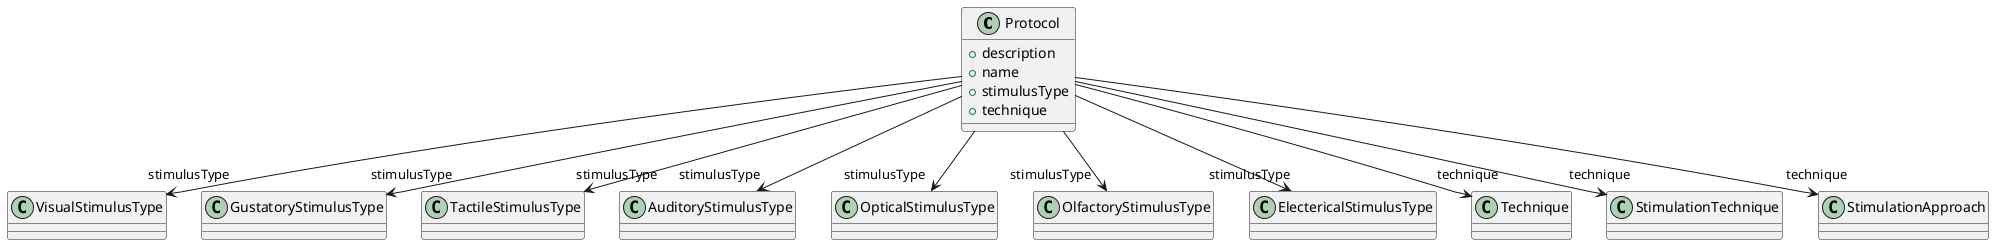 @startuml
class Protocol {
+description
+name
+stimulusType
+technique

}
Protocol -d-> "stimulusType" VisualStimulusType
Protocol -d-> "stimulusType" GustatoryStimulusType
Protocol -d-> "stimulusType" TactileStimulusType
Protocol -d-> "stimulusType" AuditoryStimulusType
Protocol -d-> "stimulusType" OpticalStimulusType
Protocol -d-> "stimulusType" OlfactoryStimulusType
Protocol -d-> "stimulusType" ElectericalStimulusType
Protocol -d-> "technique" Technique
Protocol -d-> "technique" StimulationTechnique
Protocol -d-> "technique" StimulationApproach

@enduml
